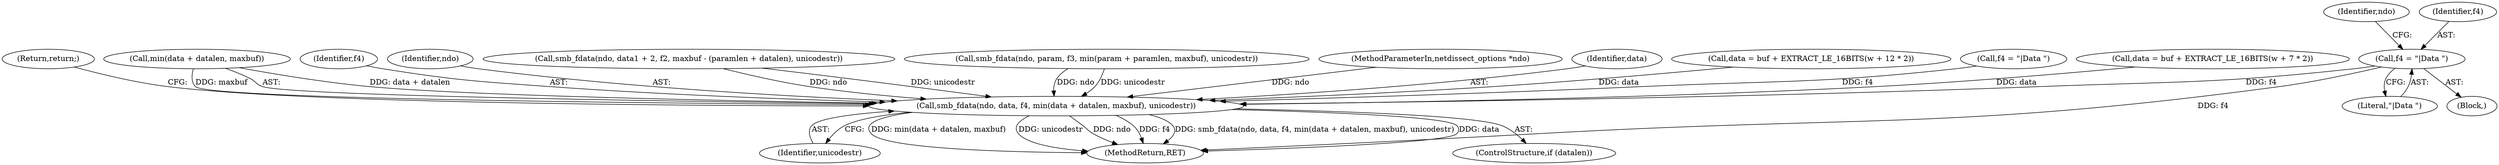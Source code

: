 digraph "0_tcpdump_96480ab95308cd9234b4f09b175ebf60e17792c6@pointer" {
"1000234" [label="(Call,f4 = \"|Data \")"];
"1000336" [label="(Call,smb_fdata(ndo, data, f4, min(data + datalen, maxbuf), unicodestr))"];
"1000338" [label="(Identifier,data)"];
"1000158" [label="(Call,data = buf + EXTRACT_LE_16BITS(w + 12 * 2))"];
"1000177" [label="(Call,f4 = \"|Data \")"];
"1000215" [label="(Call,data = buf + EXTRACT_LE_16BITS(w + 7 * 2))"];
"1000346" [label="(Return,return;)"];
"1000238" [label="(Identifier,ndo)"];
"1000336" [label="(Call,smb_fdata(ndo, data, f4, min(data + datalen, maxbuf), unicodestr))"];
"1000345" [label="(Identifier,unicodestr)"];
"1000235" [label="(Identifier,f4)"];
"1000340" [label="(Call,min(data + datalen, maxbuf))"];
"1000339" [label="(Identifier,f4)"];
"1000234" [label="(Call,f4 = \"|Data \")"];
"1000354" [label="(MethodReturn,RET)"];
"1000236" [label="(Literal,\"|Data \")"];
"1000337" [label="(Identifier,ndo)"];
"1000274" [label="(Call,smb_fdata(ndo, data1 + 2, f2, maxbuf - (paramlen + datalen), unicodestr))"];
"1000324" [label="(Call,smb_fdata(ndo, param, f3, min(param + paramlen, maxbuf), unicodestr))"];
"1000101" [label="(MethodParameterIn,netdissect_options *ndo)"];
"1000181" [label="(Block,)"];
"1000334" [label="(ControlStructure,if (datalen))"];
"1000234" -> "1000181"  [label="AST: "];
"1000234" -> "1000236"  [label="CFG: "];
"1000235" -> "1000234"  [label="AST: "];
"1000236" -> "1000234"  [label="AST: "];
"1000238" -> "1000234"  [label="CFG: "];
"1000234" -> "1000354"  [label="DDG: f4"];
"1000234" -> "1000336"  [label="DDG: f4"];
"1000336" -> "1000334"  [label="AST: "];
"1000336" -> "1000345"  [label="CFG: "];
"1000337" -> "1000336"  [label="AST: "];
"1000338" -> "1000336"  [label="AST: "];
"1000339" -> "1000336"  [label="AST: "];
"1000340" -> "1000336"  [label="AST: "];
"1000345" -> "1000336"  [label="AST: "];
"1000346" -> "1000336"  [label="CFG: "];
"1000336" -> "1000354"  [label="DDG: f4"];
"1000336" -> "1000354"  [label="DDG: smb_fdata(ndo, data, f4, min(data + datalen, maxbuf), unicodestr)"];
"1000336" -> "1000354"  [label="DDG: data"];
"1000336" -> "1000354"  [label="DDG: min(data + datalen, maxbuf)"];
"1000336" -> "1000354"  [label="DDG: unicodestr"];
"1000336" -> "1000354"  [label="DDG: ndo"];
"1000274" -> "1000336"  [label="DDG: ndo"];
"1000274" -> "1000336"  [label="DDG: unicodestr"];
"1000324" -> "1000336"  [label="DDG: ndo"];
"1000324" -> "1000336"  [label="DDG: unicodestr"];
"1000101" -> "1000336"  [label="DDG: ndo"];
"1000158" -> "1000336"  [label="DDG: data"];
"1000215" -> "1000336"  [label="DDG: data"];
"1000177" -> "1000336"  [label="DDG: f4"];
"1000340" -> "1000336"  [label="DDG: data + datalen"];
"1000340" -> "1000336"  [label="DDG: maxbuf"];
}
